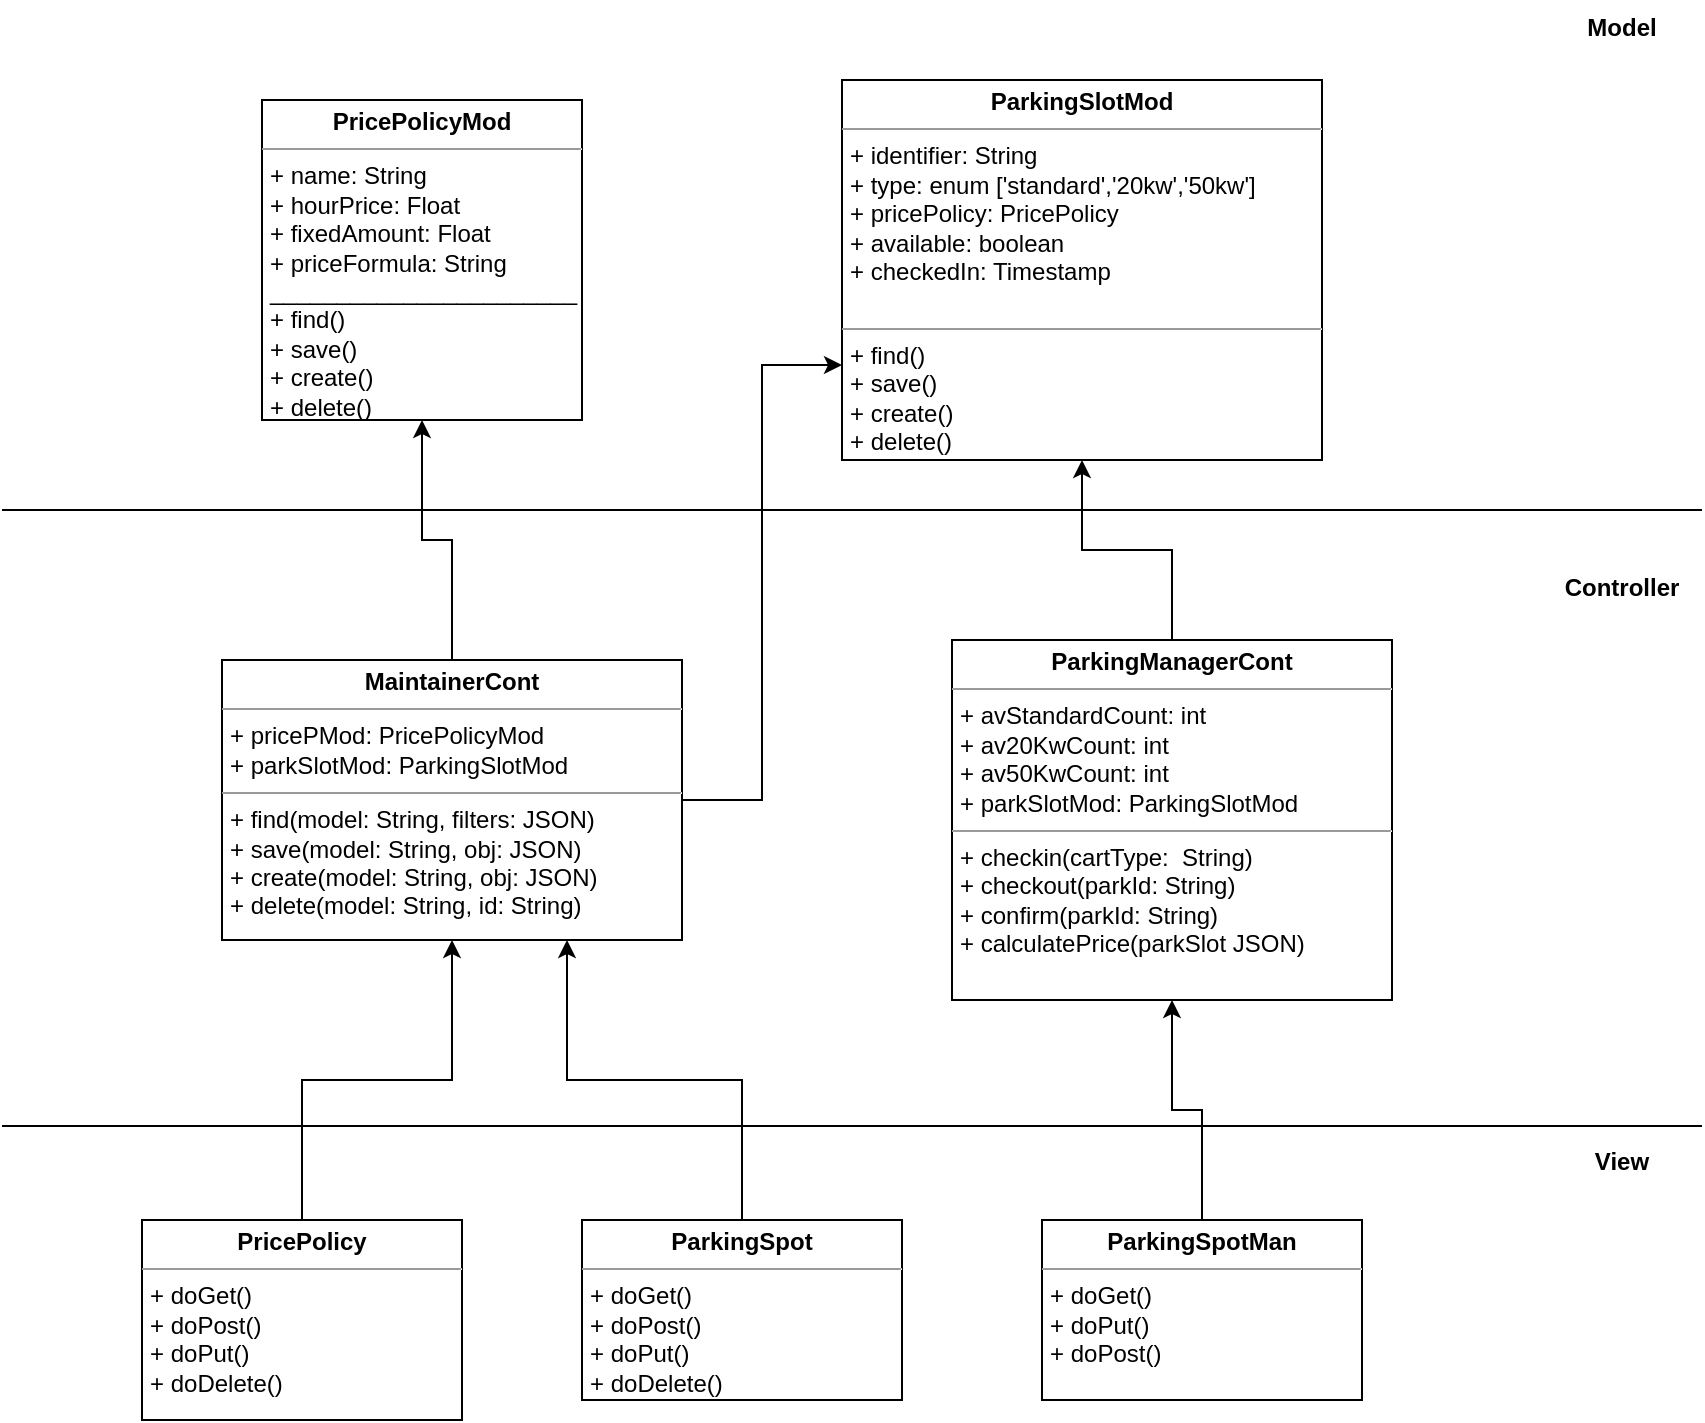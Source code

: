<mxfile version="12.9.3" type="device"><diagram id="ha1JQKoewkVV9yOz81zP" name="Page-1"><mxGraphModel dx="868" dy="520" grid="1" gridSize="10" guides="1" tooltips="1" connect="1" arrows="1" fold="1" page="1" pageScale="1" pageWidth="850" pageHeight="1100" math="0" shadow="0"><root><mxCell id="0"/><mxCell id="1" parent="0"/><mxCell id="yypM5u7oY5EbNlQSy032-2" value="&lt;p style=&quot;margin: 0px ; margin-top: 4px ; text-align: center&quot;&gt;&lt;b&gt;PricePolicyMod&lt;/b&gt;&lt;/p&gt;&lt;hr size=&quot;1&quot;&gt;&lt;p style=&quot;margin: 0px ; margin-left: 4px&quot;&gt;+ name: String&lt;/p&gt;&lt;p style=&quot;margin: 0px ; margin-left: 4px&quot;&gt;+ hourPrice: Float&lt;/p&gt;&lt;p style=&quot;margin: 0px ; margin-left: 4px&quot;&gt;+ fixedAmount: Float&lt;/p&gt;&lt;p style=&quot;margin: 0px ; margin-left: 4px&quot;&gt;+ priceFormula: String&lt;/p&gt;&lt;p style=&quot;margin: 0px ; margin-left: 4px&quot;&gt;&lt;span&gt;_______________________&lt;/span&gt;&lt;/p&gt;&lt;p style=&quot;margin: 0px 0px 0px 4px&quot;&gt;+ find()&lt;/p&gt;&lt;p style=&quot;margin: 0px 0px 0px 4px&quot;&gt;+ save()&lt;/p&gt;&lt;p style=&quot;margin: 0px 0px 0px 4px&quot;&gt;+ create()&lt;/p&gt;&lt;p style=&quot;margin: 0px 0px 0px 4px&quot;&gt;+ delete()&lt;/p&gt;" style="verticalAlign=top;align=left;overflow=fill;fontSize=12;fontFamily=Helvetica;html=1;" vertex="1" parent="1"><mxGeometry x="130" y="60" width="160" height="160" as="geometry"/></mxCell><mxCell id="yypM5u7oY5EbNlQSy032-3" value="&lt;p style=&quot;margin: 0px ; margin-top: 4px ; text-align: center&quot;&gt;&lt;b&gt;ParkingSlotMod&lt;/b&gt;&lt;/p&gt;&lt;hr size=&quot;1&quot;&gt;&lt;p style=&quot;margin: 0px ; margin-left: 4px&quot;&gt;+ identifier: String&lt;/p&gt;&lt;p style=&quot;margin: 0px ; margin-left: 4px&quot;&gt;+ type: enum ['standard','20kw','50kw&lt;span&gt;']&lt;/span&gt;&lt;/p&gt;&lt;p style=&quot;margin: 0px ; margin-left: 4px&quot;&gt;&lt;span&gt;+ pricePolicy: PricePolicy&lt;/span&gt;&lt;/p&gt;&lt;p style=&quot;margin: 0px ; margin-left: 4px&quot;&gt;&lt;span&gt;+ available: boolean&lt;/span&gt;&lt;/p&gt;&lt;p style=&quot;margin: 0px ; margin-left: 4px&quot;&gt;&lt;span&gt;+ checkedIn: Timestamp&lt;/span&gt;&lt;/p&gt;&lt;p style=&quot;margin: 0px ; margin-left: 4px&quot;&gt;&lt;span&gt;&lt;br&gt;&lt;/span&gt;&lt;/p&gt;&lt;hr size=&quot;1&quot;&gt;&lt;p style=&quot;margin: 0px ; margin-left: 4px&quot;&gt;+ find()&lt;/p&gt;&lt;p style=&quot;margin: 0px ; margin-left: 4px&quot;&gt;+ save()&lt;/p&gt;&lt;p style=&quot;margin: 0px ; margin-left: 4px&quot;&gt;+ create()&lt;br&gt;&lt;/p&gt;&lt;p style=&quot;margin: 0px ; margin-left: 4px&quot;&gt;+ delete()&lt;/p&gt;" style="verticalAlign=top;align=left;overflow=fill;fontSize=12;fontFamily=Helvetica;html=1;" vertex="1" parent="1"><mxGeometry x="420" y="50" width="240" height="190" as="geometry"/></mxCell><mxCell id="yypM5u7oY5EbNlQSy032-20" style="edgeStyle=orthogonalEdgeStyle;rounded=0;orthogonalLoop=1;jettySize=auto;html=1;entryX=0;entryY=0.75;entryDx=0;entryDy=0;" edge="1" parent="1" source="yypM5u7oY5EbNlQSy032-5" target="yypM5u7oY5EbNlQSy032-3"><mxGeometry relative="1" as="geometry"/></mxCell><mxCell id="yypM5u7oY5EbNlQSy032-21" style="edgeStyle=orthogonalEdgeStyle;rounded=0;orthogonalLoop=1;jettySize=auto;html=1;entryX=0.5;entryY=1;entryDx=0;entryDy=0;" edge="1" parent="1" source="yypM5u7oY5EbNlQSy032-5" target="yypM5u7oY5EbNlQSy032-2"><mxGeometry relative="1" as="geometry"/></mxCell><mxCell id="yypM5u7oY5EbNlQSy032-5" value="&lt;p style=&quot;margin: 0px ; margin-top: 4px ; text-align: center&quot;&gt;&lt;b&gt;MaintainerCont&lt;/b&gt;&lt;/p&gt;&lt;hr size=&quot;1&quot;&gt;&lt;p style=&quot;margin: 0px ; margin-left: 4px&quot;&gt;+ pricePMod: PricePolicyMod&lt;/p&gt;&lt;p style=&quot;margin: 0px ; margin-left: 4px&quot;&gt;+ parkSlotMod: ParkingSlotMod&lt;/p&gt;&lt;hr size=&quot;1&quot;&gt;&lt;p style=&quot;margin: 0px ; margin-left: 4px&quot;&gt;+ find(model: String, filters: JSON)&lt;/p&gt;&lt;p style=&quot;margin: 0px ; margin-left: 4px&quot;&gt;+ save(model: String, obj: JSON)&lt;/p&gt;&lt;p style=&quot;margin: 0px ; margin-left: 4px&quot;&gt;+ create(model: String, obj: JSON)&lt;/p&gt;&lt;p style=&quot;margin: 0px ; margin-left: 4px&quot;&gt;+ delete(model: String, id: String)&lt;br&gt;&lt;/p&gt;" style="verticalAlign=top;align=left;overflow=fill;fontSize=12;fontFamily=Helvetica;html=1;" vertex="1" parent="1"><mxGeometry x="110" y="340" width="230" height="140" as="geometry"/></mxCell><mxCell id="yypM5u7oY5EbNlQSy032-19" style="edgeStyle=orthogonalEdgeStyle;rounded=0;orthogonalLoop=1;jettySize=auto;html=1;entryX=0.5;entryY=1;entryDx=0;entryDy=0;" edge="1" parent="1" source="yypM5u7oY5EbNlQSy032-6" target="yypM5u7oY5EbNlQSy032-3"><mxGeometry relative="1" as="geometry"/></mxCell><mxCell id="yypM5u7oY5EbNlQSy032-6" value="&lt;p style=&quot;margin: 0px ; margin-top: 4px ; text-align: center&quot;&gt;&lt;b&gt;ParkingManagerCont&lt;/b&gt;&lt;/p&gt;&lt;hr size=&quot;1&quot;&gt;&lt;p style=&quot;margin: 0px ; margin-left: 4px&quot;&gt;+ avStandardCount: int&lt;/p&gt;&lt;p style=&quot;margin: 0px ; margin-left: 4px&quot;&gt;+ av20KwCount: int&lt;/p&gt;&lt;p style=&quot;margin: 0px ; margin-left: 4px&quot;&gt;+ av50KwCount: int&lt;/p&gt;&lt;p style=&quot;margin: 0px ; margin-left: 4px&quot;&gt;+ parkSlotMod: ParkingSlotMod&lt;br&gt;&lt;/p&gt;&lt;hr size=&quot;1&quot;&gt;&lt;p style=&quot;margin: 0px ; margin-left: 4px&quot;&gt;+ checkin(cartType:&amp;nbsp; String)&lt;/p&gt;&lt;p style=&quot;margin: 0px ; margin-left: 4px&quot;&gt;&lt;span&gt;+ checkout(parkId: String)&lt;br&gt;+ confirm(parkId: String)&lt;/span&gt;&lt;/p&gt;&lt;p style=&quot;margin: 0px ; margin-left: 4px&quot;&gt;&lt;span&gt;+ calculatePrice(parkSlot JSON)&lt;/span&gt;&lt;/p&gt;" style="verticalAlign=top;align=left;overflow=fill;fontSize=12;fontFamily=Helvetica;html=1;" vertex="1" parent="1"><mxGeometry x="475" y="330" width="220" height="180" as="geometry"/></mxCell><mxCell id="yypM5u7oY5EbNlQSy032-15" style="edgeStyle=orthogonalEdgeStyle;rounded=0;orthogonalLoop=1;jettySize=auto;html=1;exitX=0.5;exitY=0;exitDx=0;exitDy=0;entryX=0.5;entryY=0;entryDx=0;entryDy=0;" edge="1" parent="1" source="yypM5u7oY5EbNlQSy032-7" target="yypM5u7oY5EbNlQSy032-7"><mxGeometry relative="1" as="geometry"/></mxCell><mxCell id="yypM5u7oY5EbNlQSy032-16" style="edgeStyle=orthogonalEdgeStyle;rounded=0;orthogonalLoop=1;jettySize=auto;html=1;entryX=0.5;entryY=1;entryDx=0;entryDy=0;" edge="1" parent="1" source="yypM5u7oY5EbNlQSy032-7" target="yypM5u7oY5EbNlQSy032-5"><mxGeometry relative="1" as="geometry"/></mxCell><mxCell id="yypM5u7oY5EbNlQSy032-7" value="&lt;p style=&quot;margin: 0px ; margin-top: 4px ; text-align: center&quot;&gt;&lt;b&gt;PricePolicy&lt;/b&gt;&lt;/p&gt;&lt;hr size=&quot;1&quot;&gt;&lt;p style=&quot;margin: 0px ; margin-left: 4px&quot;&gt;&lt;/p&gt;&lt;p style=&quot;margin: 0px ; margin-left: 4px&quot;&gt;+ doGet()&lt;br&gt;+ doPost()&lt;/p&gt;&lt;p style=&quot;margin: 0px ; margin-left: 4px&quot;&gt;+ doPut()&lt;/p&gt;&lt;p style=&quot;margin: 0px ; margin-left: 4px&quot;&gt;+ doDelete()&lt;/p&gt;" style="verticalAlign=top;align=left;overflow=fill;fontSize=12;fontFamily=Helvetica;html=1;" vertex="1" parent="1"><mxGeometry x="70" y="620" width="160" height="100" as="geometry"/></mxCell><mxCell id="yypM5u7oY5EbNlQSy032-17" style="edgeStyle=orthogonalEdgeStyle;rounded=0;orthogonalLoop=1;jettySize=auto;html=1;entryX=0.75;entryY=1;entryDx=0;entryDy=0;" edge="1" parent="1" source="yypM5u7oY5EbNlQSy032-8" target="yypM5u7oY5EbNlQSy032-5"><mxGeometry relative="1" as="geometry"/></mxCell><mxCell id="yypM5u7oY5EbNlQSy032-8" value="&lt;p style=&quot;margin: 0px ; margin-top: 4px ; text-align: center&quot;&gt;&lt;b&gt;ParkingSpot&lt;/b&gt;&lt;/p&gt;&lt;hr size=&quot;1&quot;&gt;&lt;p style=&quot;margin: 0px ; margin-left: 4px&quot;&gt;&lt;/p&gt;&lt;p style=&quot;margin: 0px 0px 0px 4px&quot;&gt;+ doGet()&lt;br&gt;+ doPost()&lt;/p&gt;&lt;p style=&quot;margin: 0px 0px 0px 4px&quot;&gt;+ doPut()&lt;br&gt;&lt;/p&gt;&lt;p style=&quot;margin: 0px 0px 0px 4px&quot;&gt;+ doDelete()&lt;/p&gt;" style="verticalAlign=top;align=left;overflow=fill;fontSize=12;fontFamily=Helvetica;html=1;" vertex="1" parent="1"><mxGeometry x="290" y="620" width="160" height="90" as="geometry"/></mxCell><mxCell id="yypM5u7oY5EbNlQSy032-18" style="edgeStyle=orthogonalEdgeStyle;rounded=0;orthogonalLoop=1;jettySize=auto;html=1;entryX=0.5;entryY=1;entryDx=0;entryDy=0;" edge="1" parent="1" source="yypM5u7oY5EbNlQSy032-9" target="yypM5u7oY5EbNlQSy032-6"><mxGeometry relative="1" as="geometry"/></mxCell><mxCell id="yypM5u7oY5EbNlQSy032-9" value="&lt;p style=&quot;margin: 0px ; margin-top: 4px ; text-align: center&quot;&gt;&lt;b&gt;ParkingSpotMan&lt;/b&gt;&lt;/p&gt;&lt;hr size=&quot;1&quot;&gt;&lt;p style=&quot;margin: 0px ; margin-left: 4px&quot;&gt;&lt;/p&gt;&lt;p style=&quot;margin: 0px ; margin-left: 4px&quot;&gt;+ doGet()&lt;/p&gt;&lt;p style=&quot;margin: 0px ; margin-left: 4px&quot;&gt;+ doPut()&lt;br&gt;&lt;/p&gt;&lt;p style=&quot;margin: 0px ; margin-left: 4px&quot;&gt;+ doPost()&lt;/p&gt;" style="verticalAlign=top;align=left;overflow=fill;fontSize=12;fontFamily=Helvetica;html=1;" vertex="1" parent="1"><mxGeometry x="520" y="620" width="160" height="90" as="geometry"/></mxCell><mxCell id="yypM5u7oY5EbNlQSy032-10" value="" style="line;strokeWidth=1;fillColor=none;align=left;verticalAlign=middle;spacingTop=-1;spacingLeft=3;spacingRight=3;rotatable=0;labelPosition=right;points=[];portConstraint=eastwest;" vertex="1" parent="1"><mxGeometry y="261" width="850" height="8" as="geometry"/></mxCell><mxCell id="yypM5u7oY5EbNlQSy032-11" value="" style="line;strokeWidth=1;fillColor=none;align=left;verticalAlign=middle;spacingTop=-1;spacingLeft=3;spacingRight=3;rotatable=0;labelPosition=right;points=[];portConstraint=eastwest;" vertex="1" parent="1"><mxGeometry y="569" width="850" height="8" as="geometry"/></mxCell><mxCell id="yypM5u7oY5EbNlQSy032-12" value="Model" style="text;align=center;fontStyle=1;verticalAlign=middle;spacingLeft=3;spacingRight=3;strokeColor=none;rotatable=0;points=[[0,0.5],[1,0.5]];portConstraint=eastwest;" vertex="1" parent="1"><mxGeometry x="770" y="10" width="80" height="26" as="geometry"/></mxCell><mxCell id="yypM5u7oY5EbNlQSy032-13" value="Controller" style="text;align=center;fontStyle=1;verticalAlign=middle;spacingLeft=3;spacingRight=3;strokeColor=none;rotatable=0;points=[[0,0.5],[1,0.5]];portConstraint=eastwest;" vertex="1" parent="1"><mxGeometry x="770" y="290" width="80" height="26" as="geometry"/></mxCell><mxCell id="yypM5u7oY5EbNlQSy032-14" value="View" style="text;align=center;fontStyle=1;verticalAlign=middle;spacingLeft=3;spacingRight=3;strokeColor=none;rotatable=0;points=[[0,0.5],[1,0.5]];portConstraint=eastwest;" vertex="1" parent="1"><mxGeometry x="770" y="577" width="80" height="26" as="geometry"/></mxCell></root></mxGraphModel></diagram></mxfile>
